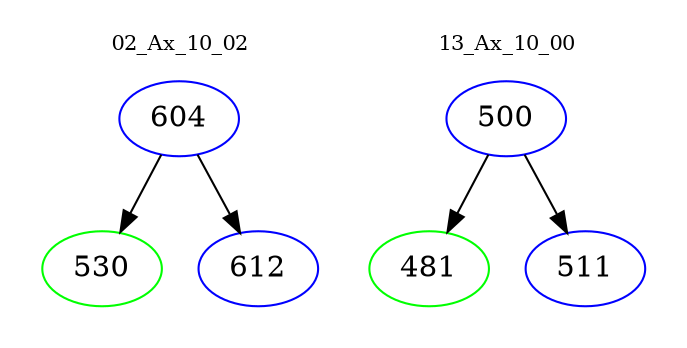 digraph{
subgraph cluster_0 {
color = white
label = "02_Ax_10_02";
fontsize=10;
T0_604 [label="604", color="blue"]
T0_604 -> T0_530 [color="black"]
T0_530 [label="530", color="green"]
T0_604 -> T0_612 [color="black"]
T0_612 [label="612", color="blue"]
}
subgraph cluster_1 {
color = white
label = "13_Ax_10_00";
fontsize=10;
T1_500 [label="500", color="blue"]
T1_500 -> T1_481 [color="black"]
T1_481 [label="481", color="green"]
T1_500 -> T1_511 [color="black"]
T1_511 [label="511", color="blue"]
}
}
